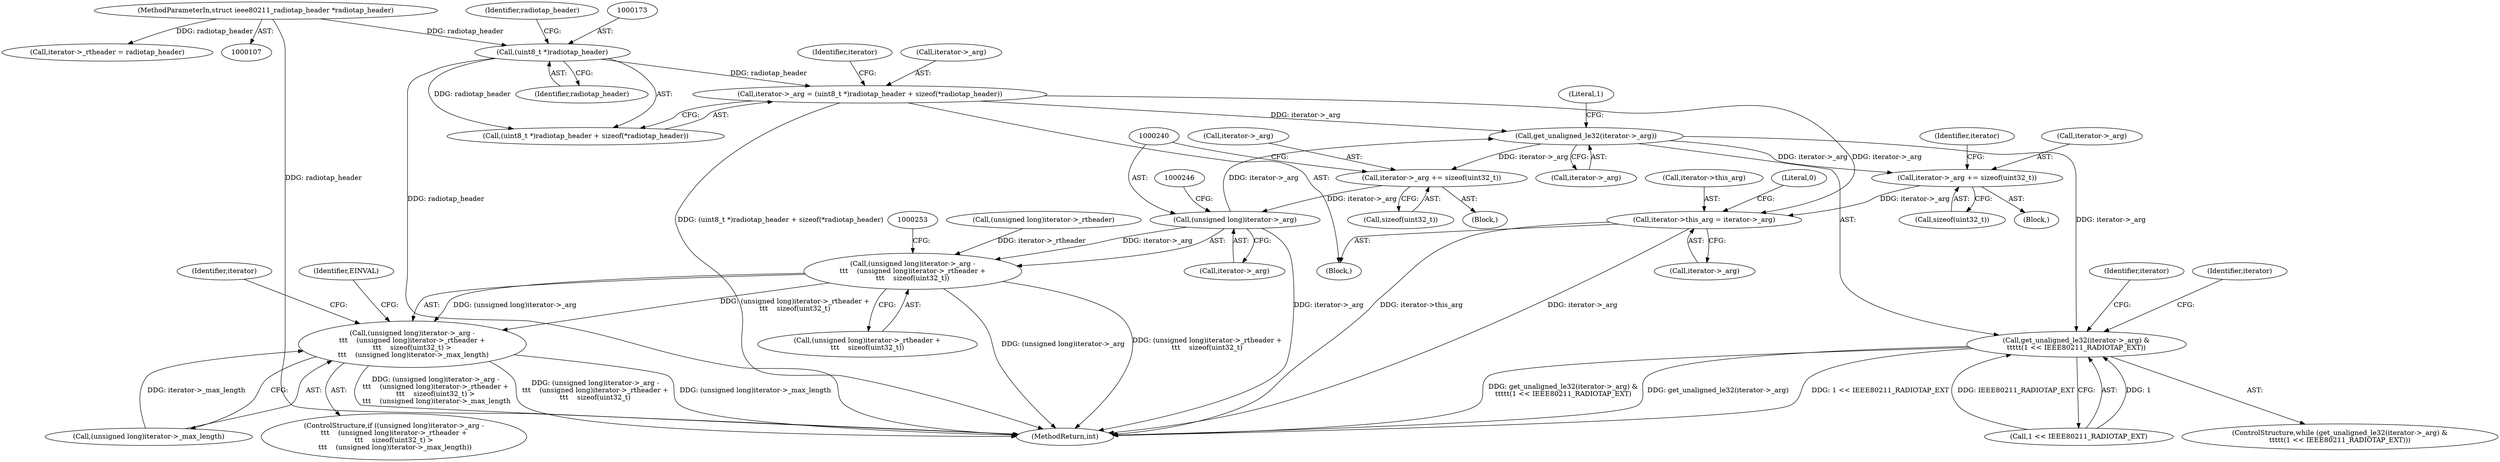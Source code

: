 digraph "0_linux_f5563318ff1bde15b10e736e97ffce13be08bc1a@integer" {
"1000167" [label="(Call,iterator->_arg = (uint8_t *)radiotap_header + sizeof(*radiotap_header))"];
"1000172" [label="(Call,(uint8_t *)radiotap_header)"];
"1000109" [label="(MethodParameterIn,struct ieee80211_radiotap_header *radiotap_header)"];
"1000222" [label="(Call,get_unaligned_le32(iterator->_arg))"];
"1000221" [label="(Call,get_unaligned_le32(iterator->_arg) &\n\t\t\t\t\t(1 << IEEE80211_RADIOTAP_EXT))"];
"1000230" [label="(Call,iterator->_arg += sizeof(uint32_t))"];
"1000239" [label="(Call,(unsigned long)iterator->_arg)"];
"1000238" [label="(Call,(unsigned long)iterator->_arg -\n\t\t\t    (unsigned long)iterator->_rtheader +\n\t\t\t    sizeof(uint32_t))"];
"1000237" [label="(Call,(unsigned long)iterator->_arg -\n\t\t\t    (unsigned long)iterator->_rtheader +\n\t\t\t    sizeof(uint32_t) >\n \t\t\t    (unsigned long)iterator->_max_length)"];
"1000260" [label="(Call,iterator->_arg += sizeof(uint32_t))"];
"1000266" [label="(Call,iterator->this_arg = iterator->_arg)"];
"1000227" [label="(Literal,1)"];
"1000224" [label="(Identifier,iterator)"];
"1000177" [label="(Identifier,radiotap_header)"];
"1000241" [label="(Call,iterator->_arg)"];
"1000267" [label="(Call,iterator->this_arg)"];
"1000226" [label="(Call,1 << IEEE80211_RADIOTAP_EXT)"];
"1000239" [label="(Call,(unsigned long)iterator->_arg)"];
"1000275" [label="(MethodReturn,int)"];
"1000220" [label="(ControlStructure,while (get_unaligned_le32(iterator->_arg) &\n\t\t\t\t\t(1 << IEEE80211_RADIOTAP_EXT)))"];
"1000168" [label="(Call,iterator->_arg)"];
"1000252" [label="(Call,(unsigned long)iterator->_max_length)"];
"1000264" [label="(Call,sizeof(uint32_t))"];
"1000174" [label="(Identifier,radiotap_header)"];
"1000230" [label="(Call,iterator->_arg += sizeof(uint32_t))"];
"1000261" [label="(Call,iterator->_arg)"];
"1000219" [label="(Block,)"];
"1000266" [label="(Call,iterator->this_arg = iterator->_arg)"];
"1000171" [label="(Call,(uint8_t *)radiotap_header + sizeof(*radiotap_header))"];
"1000234" [label="(Call,sizeof(uint32_t))"];
"1000229" [label="(Block,)"];
"1000259" [label="(Identifier,EINVAL)"];
"1000236" [label="(ControlStructure,if ((unsigned long)iterator->_arg -\n\t\t\t    (unsigned long)iterator->_rtheader +\n\t\t\t    sizeof(uint32_t) >\n \t\t\t    (unsigned long)iterator->_max_length))"];
"1000244" [label="(Call,(unsigned long)iterator->_rtheader +\n\t\t\t    sizeof(uint32_t))"];
"1000112" [label="(Block,)"];
"1000221" [label="(Call,get_unaligned_le32(iterator->_arg) &\n\t\t\t\t\t(1 << IEEE80211_RADIOTAP_EXT))"];
"1000139" [label="(Call,iterator->_rtheader = radiotap_header)"];
"1000260" [label="(Call,iterator->_arg += sizeof(uint32_t))"];
"1000231" [label="(Call,iterator->_arg)"];
"1000245" [label="(Call,(unsigned long)iterator->_rtheader)"];
"1000237" [label="(Call,(unsigned long)iterator->_arg -\n\t\t\t    (unsigned long)iterator->_rtheader +\n\t\t\t    sizeof(uint32_t) >\n \t\t\t    (unsigned long)iterator->_max_length)"];
"1000180" [label="(Identifier,iterator)"];
"1000238" [label="(Call,(unsigned long)iterator->_arg -\n\t\t\t    (unsigned long)iterator->_rtheader +\n\t\t\t    sizeof(uint32_t))"];
"1000109" [label="(MethodParameterIn,struct ieee80211_radiotap_header *radiotap_header)"];
"1000223" [label="(Call,iterator->_arg)"];
"1000232" [label="(Identifier,iterator)"];
"1000268" [label="(Identifier,iterator)"];
"1000172" [label="(Call,(uint8_t *)radiotap_header)"];
"1000222" [label="(Call,get_unaligned_le32(iterator->_arg))"];
"1000167" [label="(Call,iterator->_arg = (uint8_t *)radiotap_header + sizeof(*radiotap_header))"];
"1000270" [label="(Call,iterator->_arg)"];
"1000274" [label="(Literal,0)"];
"1000262" [label="(Identifier,iterator)"];
"1000167" -> "1000112"  [label="AST: "];
"1000167" -> "1000171"  [label="CFG: "];
"1000168" -> "1000167"  [label="AST: "];
"1000171" -> "1000167"  [label="AST: "];
"1000180" -> "1000167"  [label="CFG: "];
"1000167" -> "1000275"  [label="DDG: (uint8_t *)radiotap_header + sizeof(*radiotap_header)"];
"1000172" -> "1000167"  [label="DDG: radiotap_header"];
"1000167" -> "1000222"  [label="DDG: iterator->_arg"];
"1000167" -> "1000266"  [label="DDG: iterator->_arg"];
"1000172" -> "1000171"  [label="AST: "];
"1000172" -> "1000174"  [label="CFG: "];
"1000173" -> "1000172"  [label="AST: "];
"1000174" -> "1000172"  [label="AST: "];
"1000177" -> "1000172"  [label="CFG: "];
"1000172" -> "1000275"  [label="DDG: radiotap_header"];
"1000172" -> "1000171"  [label="DDG: radiotap_header"];
"1000109" -> "1000172"  [label="DDG: radiotap_header"];
"1000109" -> "1000107"  [label="AST: "];
"1000109" -> "1000275"  [label="DDG: radiotap_header"];
"1000109" -> "1000139"  [label="DDG: radiotap_header"];
"1000222" -> "1000221"  [label="AST: "];
"1000222" -> "1000223"  [label="CFG: "];
"1000223" -> "1000222"  [label="AST: "];
"1000227" -> "1000222"  [label="CFG: "];
"1000222" -> "1000221"  [label="DDG: iterator->_arg"];
"1000239" -> "1000222"  [label="DDG: iterator->_arg"];
"1000222" -> "1000230"  [label="DDG: iterator->_arg"];
"1000222" -> "1000260"  [label="DDG: iterator->_arg"];
"1000221" -> "1000220"  [label="AST: "];
"1000221" -> "1000226"  [label="CFG: "];
"1000226" -> "1000221"  [label="AST: "];
"1000232" -> "1000221"  [label="CFG: "];
"1000262" -> "1000221"  [label="CFG: "];
"1000221" -> "1000275"  [label="DDG: 1 << IEEE80211_RADIOTAP_EXT"];
"1000221" -> "1000275"  [label="DDG: get_unaligned_le32(iterator->_arg) &\n\t\t\t\t\t(1 << IEEE80211_RADIOTAP_EXT)"];
"1000221" -> "1000275"  [label="DDG: get_unaligned_le32(iterator->_arg)"];
"1000226" -> "1000221"  [label="DDG: 1"];
"1000226" -> "1000221"  [label="DDG: IEEE80211_RADIOTAP_EXT"];
"1000230" -> "1000229"  [label="AST: "];
"1000230" -> "1000234"  [label="CFG: "];
"1000231" -> "1000230"  [label="AST: "];
"1000234" -> "1000230"  [label="AST: "];
"1000240" -> "1000230"  [label="CFG: "];
"1000230" -> "1000239"  [label="DDG: iterator->_arg"];
"1000239" -> "1000238"  [label="AST: "];
"1000239" -> "1000241"  [label="CFG: "];
"1000240" -> "1000239"  [label="AST: "];
"1000241" -> "1000239"  [label="AST: "];
"1000246" -> "1000239"  [label="CFG: "];
"1000239" -> "1000275"  [label="DDG: iterator->_arg"];
"1000239" -> "1000238"  [label="DDG: iterator->_arg"];
"1000238" -> "1000237"  [label="AST: "];
"1000238" -> "1000244"  [label="CFG: "];
"1000244" -> "1000238"  [label="AST: "];
"1000253" -> "1000238"  [label="CFG: "];
"1000238" -> "1000275"  [label="DDG: (unsigned long)iterator->_arg"];
"1000238" -> "1000275"  [label="DDG: (unsigned long)iterator->_rtheader +\n\t\t\t    sizeof(uint32_t)"];
"1000238" -> "1000237"  [label="DDG: (unsigned long)iterator->_arg"];
"1000238" -> "1000237"  [label="DDG: (unsigned long)iterator->_rtheader +\n\t\t\t    sizeof(uint32_t)"];
"1000245" -> "1000238"  [label="DDG: iterator->_rtheader"];
"1000237" -> "1000236"  [label="AST: "];
"1000237" -> "1000252"  [label="CFG: "];
"1000252" -> "1000237"  [label="AST: "];
"1000224" -> "1000237"  [label="CFG: "];
"1000259" -> "1000237"  [label="CFG: "];
"1000237" -> "1000275"  [label="DDG: (unsigned long)iterator->_arg -\n\t\t\t    (unsigned long)iterator->_rtheader +\n\t\t\t    sizeof(uint32_t) >\n \t\t\t    (unsigned long)iterator->_max_length"];
"1000237" -> "1000275"  [label="DDG: (unsigned long)iterator->_arg -\n\t\t\t    (unsigned long)iterator->_rtheader +\n\t\t\t    sizeof(uint32_t)"];
"1000237" -> "1000275"  [label="DDG: (unsigned long)iterator->_max_length"];
"1000252" -> "1000237"  [label="DDG: iterator->_max_length"];
"1000260" -> "1000219"  [label="AST: "];
"1000260" -> "1000264"  [label="CFG: "];
"1000261" -> "1000260"  [label="AST: "];
"1000264" -> "1000260"  [label="AST: "];
"1000268" -> "1000260"  [label="CFG: "];
"1000260" -> "1000266"  [label="DDG: iterator->_arg"];
"1000266" -> "1000112"  [label="AST: "];
"1000266" -> "1000270"  [label="CFG: "];
"1000267" -> "1000266"  [label="AST: "];
"1000270" -> "1000266"  [label="AST: "];
"1000274" -> "1000266"  [label="CFG: "];
"1000266" -> "1000275"  [label="DDG: iterator->this_arg"];
"1000266" -> "1000275"  [label="DDG: iterator->_arg"];
}

